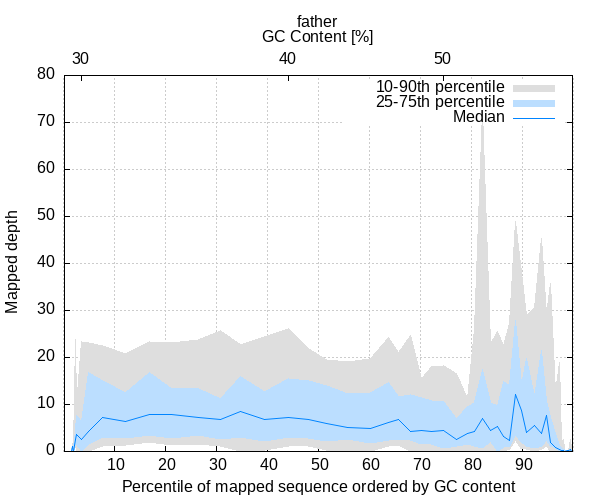 
            set terminal png size 600,500 truecolor
            set output "./bamstat_plots/father-gc-depth.png"
            set grid xtics ytics y2tics back lc rgb "#cccccc"
            set ylabel "Mapped depth"
            set xlabel "Percentile of mapped sequence ordered by GC content"
            set x2label "GC Content [%]"
            set title "father"
            set x2tics ("30" 3.496,"40" 44.121,"50" 74.470)
            set xtics nomirror
            set xrange [0.1:99.9]

            plot '-' using 1:2:3 with filledcurve lt 1 lc rgb "#dedede" t '10-90th percentile' , \
                 '-' using 1:2:3 with filledcurve lt 1 lc rgb "#bbdeff" t '25-75th percentile' , \
                 '-' using 1:2 with lines lc rgb "#0084ff" t 'Median'
        0.212	0.000	0.005
0.265	0.005	0.005
0.371	0.010	0.010
0.530	0.005	0.005
0.636	0.005	0.005
0.689	0.005	0.005
0.794	0.005	0.005
0.900	0.005	0.005
0.953	0.010	0.010
1.006	0.005	0.005
1.059	0.005	0.005
1.165	0.005	0.005
1.218	0.005	0.005
1.271	0.083	0.083
1.430	0.010	0.020
1.695	0.005	1.686
1.801	0.005	1.029
2.172	1.338	23.814
2.542	0.015	9.565
3.496	0.005	23.378
4.820	0.005	23.172
7.627	1.156	22.506
12.129	1.284	20.815
16.843	1.833	23.344
21.081	1.328	23.246
26.430	1.480	23.863
30.773	1.000	25.828
34.693	0.059	22.868
39.301	0.127	24.368
44.121	0.980	26.132
48.040	0.960	21.874
51.536	0.127	19.478
55.667	0.005	19.081
60.169	0.010	19.860
63.665	1.098	24.299
65.731	1.225	21.026
68.114	0.010	24.686
70.286	0.005	15.445
72.140	0.005	18.076
74.470	0.005	18.331
77.119	0.010	16.523
79.184	0.147	11.290
80.561	0.005	26.210
82.203	0.005	72.319
83.845	0.005	22.917
85.222	0.005	25.568
86.388	0.015	22.594
87.606	0.333	27.273
88.612	2.293	48.966
89.883	0.363	38.014
90.890	0.510	28.964
92.373	0.005	30.601
93.750	0.519	45.379
94.756	1.127	29.091
95.604	0.020	35.706
96.557	0.044	12.657
97.299	0.015	18.831
97.669	0.186	2.117
98.146	0.010	2.607
98.305	0.059	0.426
98.888	0.010	0.304
99.153	0.059	0.176
99.470	0.039	2.548
99.682	0.020	0.426
99.841	0.010	0.049
99.894	0.029	0.029
99.947	0.005	0.005
100.000	0.029	0.029
end
0.212	0.000	0.005
0.265	0.005	0.005
0.371	0.010	0.010
0.530	0.005	0.005
0.636	0.005	0.005
0.689	0.005	0.005
0.794	0.005	0.005
0.900	0.005	0.005
0.953	0.010	0.010
1.006	0.005	0.005
1.059	0.005	0.005
1.165	0.005	0.005
1.218	0.005	0.005
1.271	0.083	0.083
1.430	0.010	0.020
1.695	0.005	1.098
1.801	0.005	1.029
2.172	1.754	4.498
2.542	1.509	7.752
3.496	0.005	6.429
4.820	1.470	16.876
7.627	2.960	15.200
12.129	2.842	12.524
16.843	3.499	16.753
21.081	2.871	13.318
26.430	3.469	13.509
30.773	2.558	11.231
34.693	2.950	16.028
39.301	2.146	12.740
44.121	2.989	15.572
48.040	2.813	15.170
51.536	2.215	13.965
55.667	2.528	12.407
60.169	1.695	12.461
63.665	2.352	14.602
65.731	2.470	11.633
68.114	2.264	12.152
70.286	1.539	11.515
72.140	1.411	10.829
74.470	0.617	10.741
77.119	0.970	7.002
79.184	1.470	9.506
80.561	1.088	10.417
82.203	0.657	17.517
83.845	2.127	10.520
85.222	0.005	9.849
86.388	0.921	14.827
87.606	1.166	14.127
88.612	3.381	27.959
89.883	1.921	14.347
90.890	1.147	19.820
92.373	0.725	11.711
93.750	1.098	21.540
94.756	2.342	10.599
95.604	1.049	7.183
96.557	0.578	3.768
97.299	0.034	1.362
97.669	0.196	0.764
98.146	0.176	0.392
98.305	0.059	0.426
98.888	0.029	0.284
99.153	0.059	0.167
99.470	0.039	0.490
99.682	0.020	0.201
99.841	0.010	0.049
99.894	0.029	0.029
99.947	0.005	0.005
100.000	0.029	0.029
end
0.212	0.005
0.265	0.005
0.371	0.010
0.530	0.005
0.636	0.005
0.689	0.005
0.794	0.005
0.900	0.005
0.953	0.010
1.006	0.005
1.059	0.005
1.165	0.005
1.218	0.005
1.271	0.083
1.430	0.010
1.695	0.980
1.801	0.005
2.172	2.528
2.542	3.714
3.496	2.577
4.820	4.155
7.627	7.267
12.129	6.360
16.843	7.860
21.081	7.909
26.430	7.149
30.773	6.728
34.693	8.477
39.301	6.718
44.121	7.164
48.040	6.723
51.536	5.958
55.667	5.150
60.169	4.978
63.665	6.101
65.731	6.752
68.114	4.351
70.286	4.430
72.140	4.248
74.470	4.449
77.119	2.479
79.184	3.734
80.561	4.204
82.203	7.056
83.845	4.528
85.222	5.356
86.388	3.165
87.606	2.440
88.612	12.177
89.883	8.698
90.890	3.969
92.373	5.512
93.750	3.851
94.756	7.595
95.604	1.940
96.557	0.882
97.299	0.323
97.669	0.235
98.146	0.284
98.305	0.088
98.888	0.255
99.153	0.137
99.470	0.451
99.682	0.039
99.841	0.020
99.894	0.029
99.947	0.005
100.000	0.029
end

